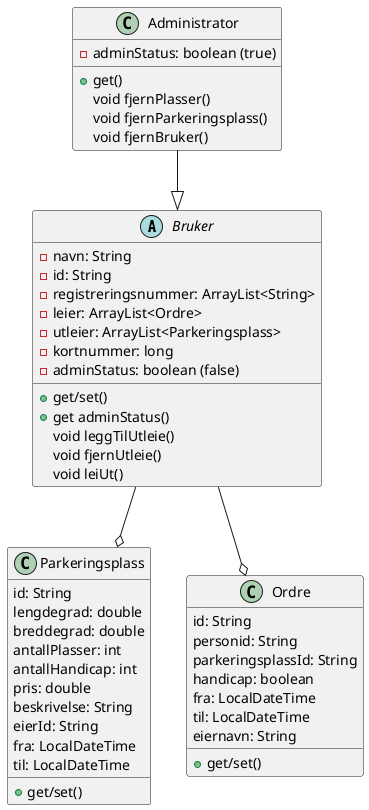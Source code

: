@startuml

abstract class Bruker {
    -navn: String
    -id: String
    -registreringsnummer: ArrayList<String>
    -leier: ArrayList<Ordre>
    -utleier: ArrayList<Parkeringsplass>
    -kortnummer: long
    {field} -adminStatus: boolean (false)

    +get/set()
    +get adminStatus()
    void leggTilUtleie()
    void fjernUtleie()
    void leiUt()
}
Bruker --o Parkeringsplass
Bruker --o Ordre

class Administrator {
    {field} -adminStatus: boolean (true)
    +get()
    void fjernPlasser()
    void fjernParkeringsplass()
    void fjernBruker()
}
Administrator --|> Bruker

class Parkeringsplass{
    id: String
    lengdegrad: double
    breddegrad: double
    antallPlasser: int
    antallHandicap: int
    pris: double
    beskrivelse: String
    eierId: String
    fra: LocalDateTime
    til: LocalDateTime
    + get/set()
}

class Ordre{
    id: String
    personid: String
    parkeringsplassId: String
    handicap: boolean
    fra: LocalDateTime
    til: LocalDateTime
    eiernavn: String
    + get/set()
}

@enduml